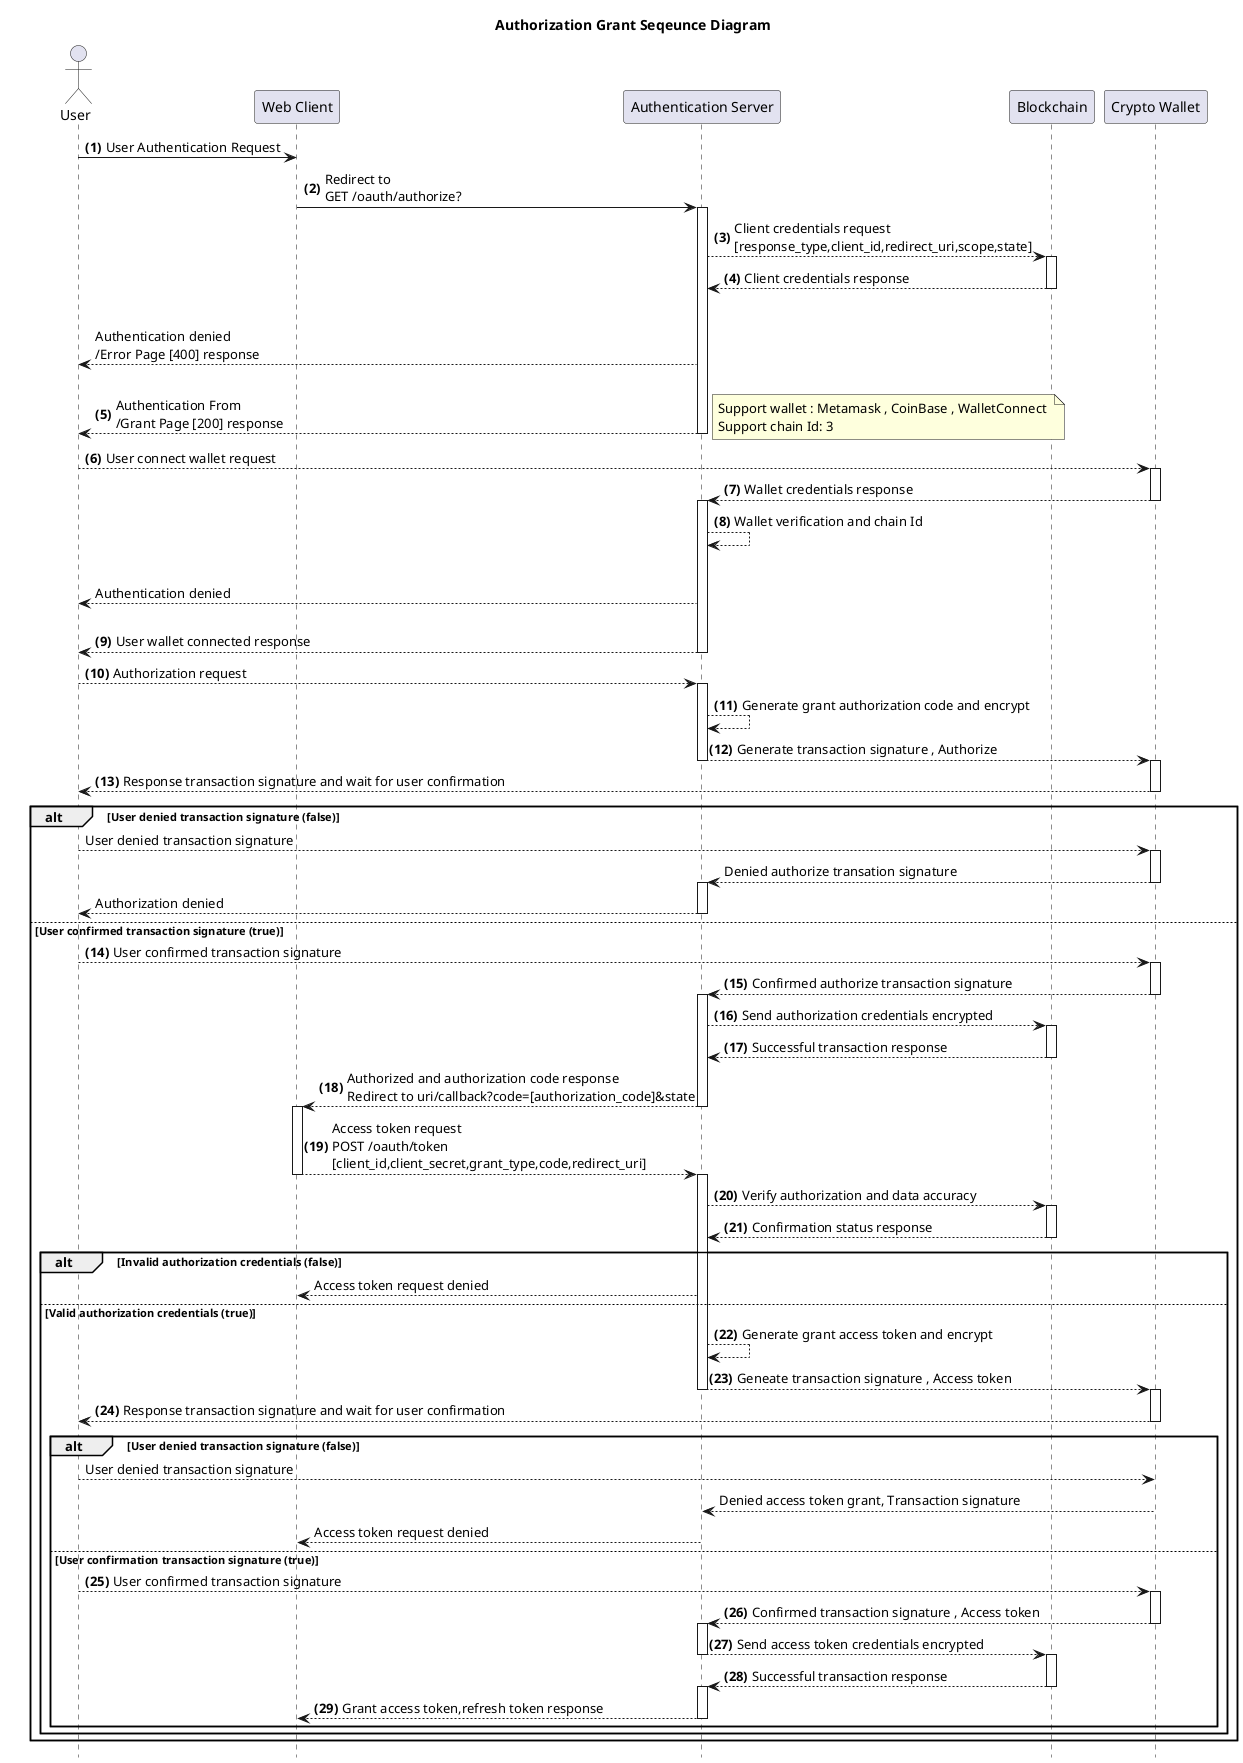 @startuml authorizationGrant
title **Authorization Grant** Seqeunce Diagram
hide footbox
actor User
autonumber "<b>(0)"
"User" -> "Web Client" : User Authentication Request
"Web Client" -> "Authentication Server" ++:  Redirect to \nGET /oauth/authorize?
"Authentication Server" --> "Blockchain" ++: Client credentials request\n[response_type,client_id,redirect_uri,scope,state]
"Blockchain" --> "Authentication Server" --: Client credentials response
alt Invalid client credentials (false)
    autonumber stop
    "Authentication Server" --> "User": Authentication denied \n/Error Page [400] response
else Valid client credentials (true)
    autonumber resume
    "Authentication Server" --> "User" --: Authentication From\n/Grant Page [200] response
    note right: Support wallet : Metamask , CoinBase , WalletConnect \nSupport chain Id: 3
    "User" --> "Crypto Wallet" ++: User connect wallet request
    "Crypto Wallet" --> "Authentication Server" --++:  Wallet credentials response
    "Authentication Server" --> "Authentication Server" : Wallet verification and chain Id
    alt Invalid wallet credential (false)
        autonumber stop
        "Authentication Server" --> "User" : Authentication denied
    else  Valid wallet credential (true) 
        autonumber resume
        "Authentication Server" --> "User" --: User wallet connected response
        "User" --> "Authentication Server" ++: Authorization request
        "Authentication Server" --> "Authentication Server" : Generate grant authorization code and encrypt
        "Authentication Server" --> "Crypto Wallet" --++: Generate transaction signature , Authorize
        "Crypto Wallet" --> "User" --:  Response transaction signature and wait for user confirmation
        alt  User denied transaction signature (false)
            autonumber stop
            "User" --> "Crypto Wallet" ++: User denied transaction signature
            "Crypto Wallet" --> "Authentication Server" --++: Denied authorize transation signature
            "Authentication Server" --> "User" --: Authorization denied
        else User confirmed transaction signature (true)
            autonumber resume
            "User" --> "Crypto Wallet" ++: User confirmed transaction signature
            "Crypto Wallet" --> "Authentication Server" --++: Confirmed authorize transaction signature
            "Authentication Server" --> "Blockchain" ++: Send authorization credentials encrypted
            "Blockchain" --> "Authentication Server" --: Successful transaction response
            "Authentication Server" --> "Web Client" --++: Authorized and authorization code response \nRedirect to uri/callback?code=[authorization_code]&state
            "Web Client" --> "Authentication Server" --++: Access token request \nPOST /oauth/token\n[client_id,client_secret,grant_type,code,redirect_uri]
            "Authentication Server" --> "Blockchain" ++: Verify authorization and data accuracy  
            "Blockchain" --> "Authentication Server" --: Confirmation status response
            alt Invalid authorization credentials (false)
                 autonumber stop
                "Authentication Server" --> "Web Client" : Access token request denied 
            else Valid authorization credentials (true)
                autonumber resume
                "Authentication Server" --> "Authentication Server" : Generate grant access token and encrypt
                "Authentication Server" --> "Crypto Wallet" --++: Geneate transaction signature , Access token
                "Crypto Wallet" --> "User" --: Response transaction signature and wait for user confirmation  
                alt User denied transaction signature (false)
                    autonumber stop
                    "User" --> "Crypto Wallet" : User denied transaction signature
                    "Crypto Wallet" --> "Authentication Server" : Denied access token grant, Transaction signature
                    "Authentication Server" --> "Web Client" : Access token request denied
                else User confirmation transaction signature (true)
                    autonumber resume
                    "User" --> "Crypto Wallet" ++: User confirmed transaction signature
                    "Crypto Wallet" --> "Authentication Server" --++: Confirmed transaction signature , Access token
                    "Authentication Server" --> "Blockchain" --++: Send access token credentials encrypted
                    "Blockchain" --> "Authentication Server" --++: Successful transaction response
                    "Authentication Server" --> "Web Client" --: Grant access token,refresh token response
         end
       
    end
end
@enduml